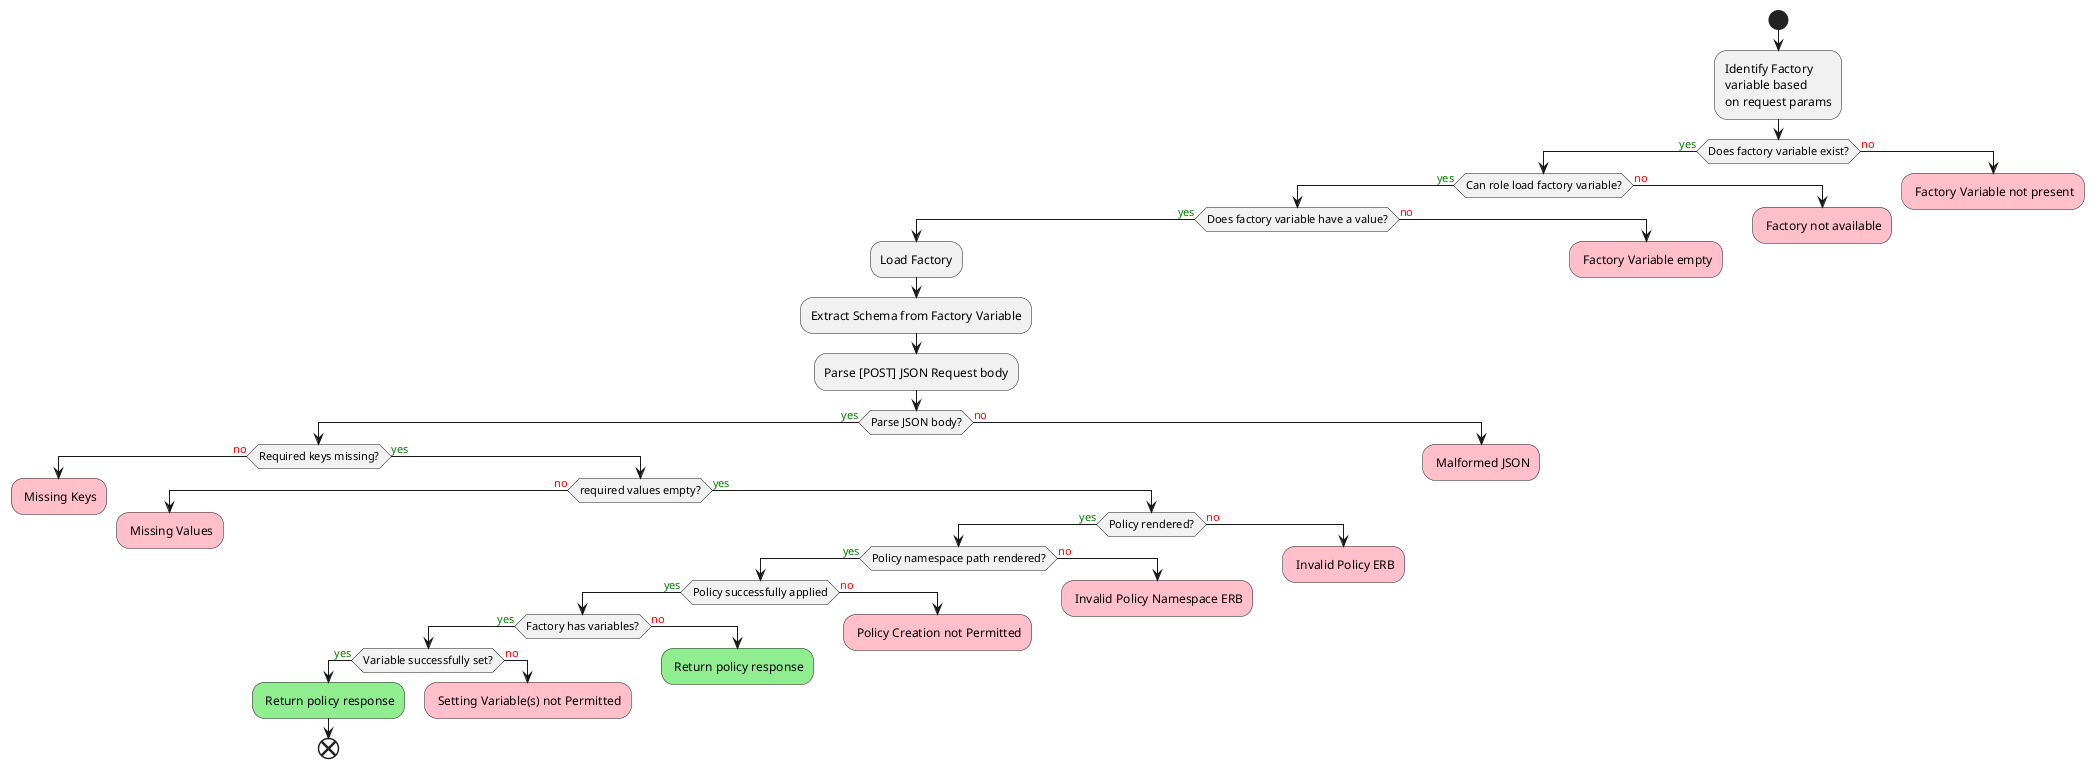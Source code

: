 @startuml factory-create-request
start
:Identify Factory\nvariable based\non request params;
if (Does factory variable exist?) then (<color:green>yes)
  if (Can role load factory variable?) then (<color:green>yes)
    if (Does factory variable have a value?) then (<color:green>yes)
      :Load Factory;
      :Extract Schema from Factory Variable;
      :Parse [POST] JSON Request body;
      ' :Extract Schema from Factory;
      if (Parse JSON body?) then (<color:green>yes)
        if (Required keys missing?) then (<color:red>no)
          #pink: Missing Keys;
          kill
        else (<color:green>yes)
          if (required values empty?) then (<color:red>no)
            #pink: Missing Values;
            kill
          else (<color:green>yes)
            if (Policy rendered?) then (<color:green>yes)
              if (Policy namespace path rendered?) then (<color:green>yes)
                if (Policy successfully applied) then (<color:green>yes)
                  if (Factory has variables?) then (<color:green>yes)
                    if (Variable successfully set?) then (<color:green>yes)
                      #lightgreen: Return policy response;
                      end
                    else (<color:red>no)
                      #pink: Setting Variable(s) not Permitted;
                      kill
                    endif
                  else (<color:red>no)
                    #lightgreen: Return policy response;
                    kill
                  endif
                else (<color:red>no)
                  #pink: Policy Creation not Permitted;
                  kill
                endif
              else (<color:red>no)
                #pink: Invalid Policy Namespace ERB;
                kill
              endif
            else (<color:red>no)
              #pink: Invalid Policy ERB;
              kill
            endif
          endif
        endif
      else (<color:red>no)
        #pink: Malformed JSON;
        kill
      endif
    else (<color:red>no)
      #pink: Factory Variable empty;
      kill
    endif
  else (<color:red>no)
    #pink: Factory not available;
    kill
  endif
else (<color:red>no)
  #pink: Factory Variable not present;
  kill
endif
@enduml
